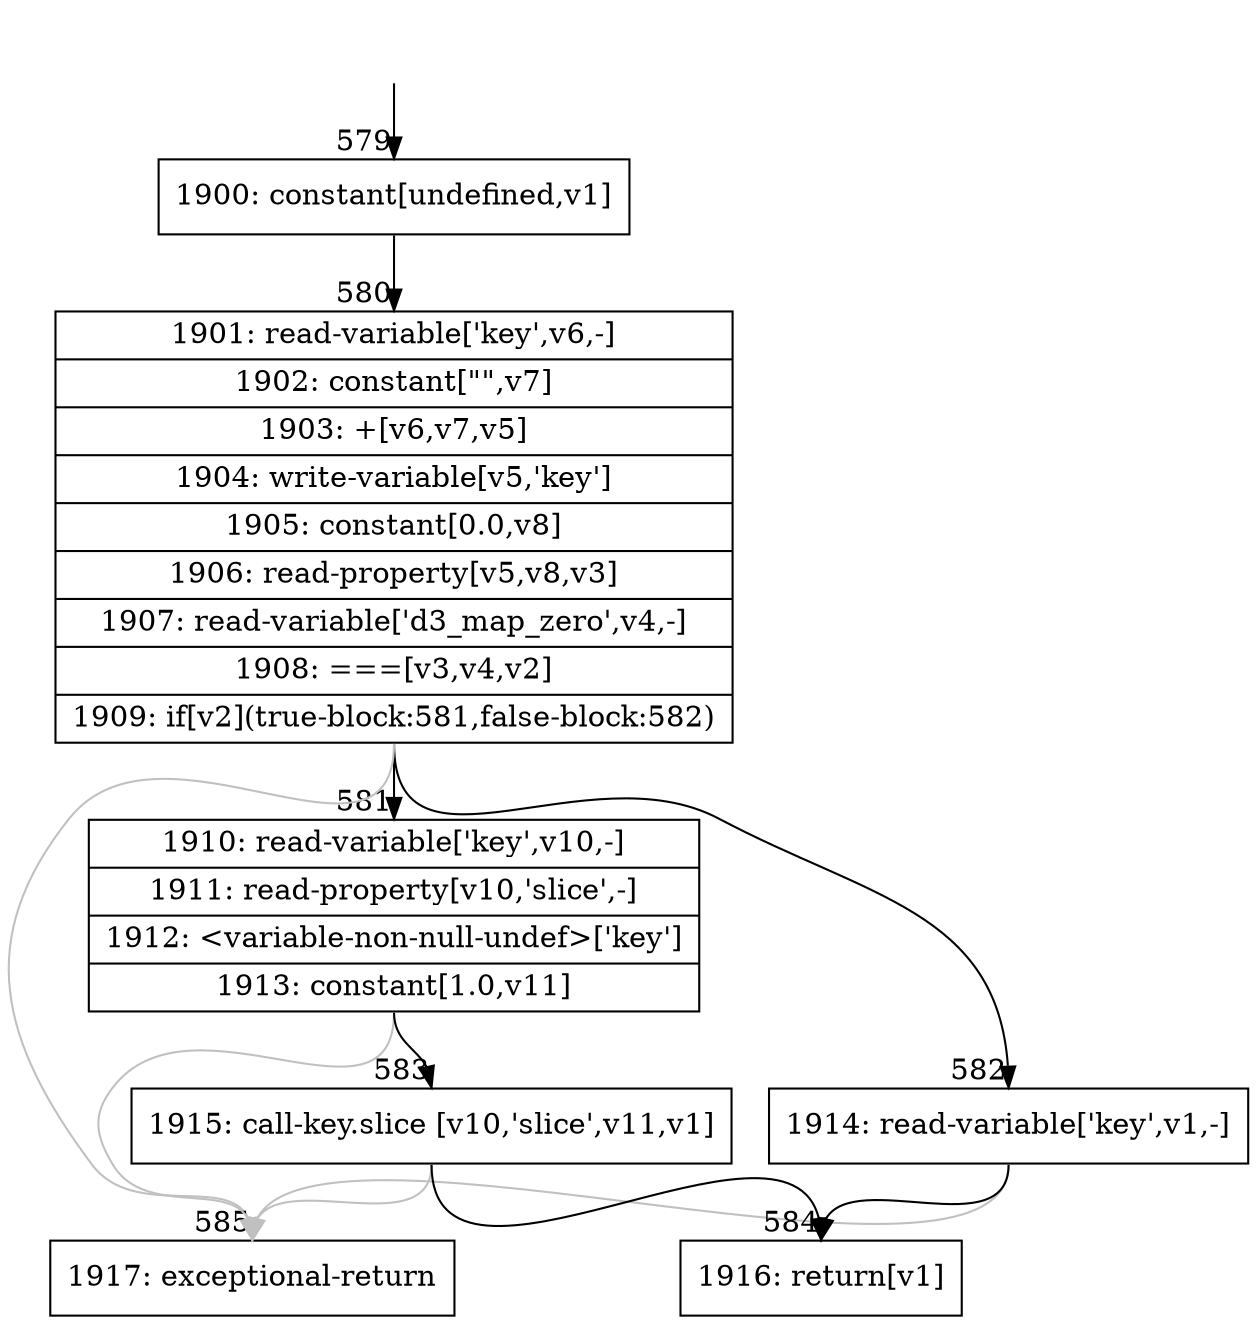 digraph {
rankdir="TD"
BB_entry50[shape=none,label=""];
BB_entry50 -> BB579 [tailport=s, headport=n, headlabel="    579"]
BB579 [shape=record label="{1900: constant[undefined,v1]}" ] 
BB579 -> BB580 [tailport=s, headport=n, headlabel="      580"]
BB580 [shape=record label="{1901: read-variable['key',v6,-]|1902: constant[\"\",v7]|1903: +[v6,v7,v5]|1904: write-variable[v5,'key']|1905: constant[0.0,v8]|1906: read-property[v5,v8,v3]|1907: read-variable['d3_map_zero',v4,-]|1908: ===[v3,v4,v2]|1909: if[v2](true-block:581,false-block:582)}" ] 
BB580 -> BB581 [tailport=s, headport=n, headlabel="      581"]
BB580 -> BB582 [tailport=s, headport=n, headlabel="      582"]
BB580 -> BB585 [tailport=s, headport=n, color=gray, headlabel="      585"]
BB581 [shape=record label="{1910: read-variable['key',v10,-]|1911: read-property[v10,'slice',-]|1912: \<variable-non-null-undef\>['key']|1913: constant[1.0,v11]}" ] 
BB581 -> BB583 [tailport=s, headport=n, headlabel="      583"]
BB581 -> BB585 [tailport=s, headport=n, color=gray]
BB582 [shape=record label="{1914: read-variable['key',v1,-]}" ] 
BB582 -> BB584 [tailport=s, headport=n, headlabel="      584"]
BB582 -> BB585 [tailport=s, headport=n, color=gray]
BB583 [shape=record label="{1915: call-key.slice [v10,'slice',v11,v1]}" ] 
BB583 -> BB584 [tailport=s, headport=n]
BB583 -> BB585 [tailport=s, headport=n, color=gray]
BB584 [shape=record label="{1916: return[v1]}" ] 
BB585 [shape=record label="{1917: exceptional-return}" ] 
//#$~ 348
}
